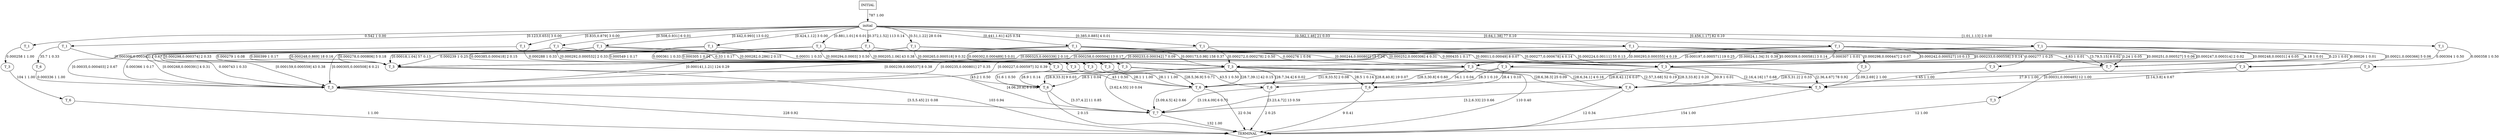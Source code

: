 digraph G {
  0 [label="T_1"];
  1 [label="T_1"];
  2 [label="T_1"];
  3 [label="T_1"];
  4 [label="T_1"];
  5 [label="T_1"];
  6 [label="T_1"];
  7 [label="T_1"];
  8 [label="T_1"];
  9 [label="T_1"];
  10 [label="T_1"];
  11 [label="T_1"];
  12 [label="T_1"];
  13 [label="T_1"];
  14 [label="T_1"];
  15 [label="T_3"];
  16 [label="T_3"];
  17 [label="T_3"];
  18 [label="T_3"];
  19 [label="T_3"];
  20 [label="T_3"];
  21 [label="T_3"];
  22 [label="T_3"];
  23 [label="T_3"];
  24 [label="T_3"];
  25 [label="T_3"];
  26 [label="T_3"];
  27 [label="T_3"];
  28 [label="T_3"];
  29 [label="T_3"];
  30 [label="T_3"];
  31 [label="T_3"];
  32 [label="T_5"];
  33 [label="T_6"];
  34 [label="T_6"];
  35 [label="T_6"];
  36 [label="T_6"];
  37 [label="T_6"];
  38 [label="T_6"];
  39 [label="T_6"];
  40 [label="T_7"];
  41 [label="T_7"];
  42 [label="initial"];
  43 [label="TERMINAL",shape=diamond];
  44 [label="INITIAL",shape=box];
0->20 [label="0.000258 1 1.00"];
1->19 [label="0.000288 1 0.33"];
1->26 [label="[0.00035,0.000403] 2 0.67"];
2->27 [label="0.000304 1 0.50"];
2->17 [label="0.000358 1 0.50"];
3->25 [label="[0.000306,0.000342] 2 0.67"];
3->33 [label="35.7 1 0.33"];
4->25 [label="0.000239 1 0.25"];
4->15 [label="0.000277 1 0.25"];
4->31 [label="[0.000272,0.000278] 2 0.50"];
5->31 [label="0.00031 1 0.33"];
5->28 [label="0.000361 1 0.33"];
5->26 [label="0.000743 1 0.33"];
6->26 [label="0.000366 1 0.17"];
6->31 [label="0.33 1 0.17"];
6->23 [label="[0.000292,0.000532] 2 0.33"];
6->25 [label="[0.000298,0.000374] 2 0.33"];
7->25 [label="0.000399 1 0.17"];
7->27 [label="0.000435 1 0.17"];
7->18 [label="0.000549 1 0.17"];
7->31 [label="[0.000294,0.0003] 3 0.50"];
8->25 [label="0.000279 1 0.08"];
8->31 [label="[0.000282,0.286] 2 0.15"];
8->24 [label="[0.000385,0.000418] 2 0.15"];
8->27 [label="[0.000252,0.000306] 4 0.31"];
8->26 [label="[0.000268,0.000391] 4 0.31"];
9->27 [label="[0.00011,0.00049] 8 0.07"];
9->25 [label="[0.000248,0.869] 18 0.16"];
9->26 [label="[0.000159,0.000559] 43 0.38"];
9->31 [label="[0.000205,1.06] 43 0.38"];
9->40 [label="4.83 1 0.01"];
10->25 [label="[0.000325,0.000339] 2 0.10"];
10->27 [label="[0.000233,0.000558] 3 0.14"];
10->30 [label="[0.000309,0.000581] 3 0.14"];
10->31 [label="[0.000293,0.000355] 4 0.19"];
10->26 [label="[0.000239,0.000537] 8 0.38"];
10->40 [label="3.24 1 0.05"];
11->30 [label="0.000276 1 0.04"];
11->28 [label="0.000305 1 0.04"];
11->16 [label="[0.000298,0.000447] 2 0.07"];
11->27 [label="[0.000277,0.000678] 4 0.14"];
11->25 [label="[0.000278,0.000806] 5 0.18"];
11->26 [label="[0.000305,0.000508] 6 0.21"];
11->31 [label="[0.000265,0.000518] 9 0.32"];
12->30 [label="[0.000247,0.000314] 2 0.02"];
12->27 [label="[0.000248,0.00031] 4 0.05"];
12->22 [label="[0.00021,0.000366] 5 0.06"];
12->25 [label="[0.000233,0.000342] 7 0.09"];
12->31 [label="[0.00024,1.34] 31 0.38"];
12->26 [label="[0.000227,0.000597] 32 0.39"];
12->40 [label="5.23 1 0.01"];
13->28 [label="[0.000302,0.000489] 5 0.01"];
13->30 [label="[0.000244,0.000802] 18 0.04"];
13->27 [label="[0.000224,0.00111] 55 0.13"];
13->25 [label="[0.00018,1.04] 57 0.13"];
13->26 [label="[0.000141,1.21] 124 0.29"];
13->31 [label="[0.000173,0.98] 158 0.37"];
13->40 [label="[3.79,5.15] 8 0.02"];
14->22 [label="0.00026 1 0.01"];
14->30 [label="0.000307 1 0.01"];
14->27 [label="[0.000251,0.000527] 5 0.06"];
14->29 [label="[0.000242,0.000527] 10 0.13"];
14->25 [label="[0.000258,0.000504] 13 0.17"];
14->31 [label="[0.000197,0.000571] 19 0.25"];
14->26 [label="[0.000235,0.000801] 27 0.35"];
14->40 [label="4.18 1 0.01"];
15->32 [label="5.45 1 1.00"];
16->32 [label="[2.09,2.69] 2 1.00"];
17->38 [label="27.9 1 1.00"];
18->39 [label="28.1 1 1.00"];
19->39 [label="28.1 1 1.00"];
20->34 [label="104 1 1.00"];
21->43 [label=" 12 1.00"];
22->32 [label="[2.14,3.8] 4 0.67"];
22->38 [label="[28.5,31.2] 2 0.33"];
23->36 [label="31.6 1 0.50"];
23->35 [label="43.5 1 0.50"];
24->39 [label="43 1 0.50"];
24->36 [label="43.2 1 0.50"];
25->41 [label="[4.06,20.8] 6 0.06"];
25->43 [label=" 103 0.94"];
26->41 [label="[3.5,5.45] 21 0.08"];
26->43 [label=" 228 0.92"];
27->32 [label="[2.36,4.67] 78 0.92"];
27->38 [label="30.9 1 0.01"];
27->39 [label="[28.8,42.1] 6 0.07"];
28->37 [label="28.5 1 0.14"];
28->36 [label="28.9 1 0.14"];
28->39 [label="[28.5,36.9] 5 0.71"];
29->35 [label="28.3 1 0.10"];
29->37 [label="28.4 1 0.10"];
29->38 [label="[28.3,33.8] 2 0.20"];
29->39 [label="[28.3,30.8] 6 0.60"];
30->32 [label="[2.16,4.16] 17 0.68"];
30->36 [label="28.5 1 0.04"];
30->37 [label="34.1 1 0.04"];
30->39 [label="[31.9,33.5] 2 0.08"];
30->38 [label="[28.6,34.1] 4 0.16"];
31->32 [label="[2.57,3.68] 52 0.19"];
31->35 [label="[28.7,34.4] 6 0.02"];
31->36 [label="[28.9,33.3] 9 0.03"];
31->37 [label="[28.8,40.8] 19 0.07"];
31->38 [label="[28.6,38.3] 25 0.09"];
31->39 [label="[28.7,39.1] 42 0.15"];
31->41 [label="[3.62,4.55] 10 0.04"];
31->43 [label=" 110 0.40"];
32->43 [label=" 154 1.00"];
33->26 [label="0.000336 1 1.00"];
34->43 [label=" 1 1.00"];
35->41 [label="[3.19,4.09] 6 0.75"];
35->43 [label=" 2 0.25"];
36->41 [label="[3.37,4.2] 11 0.85"];
36->43 [label=" 2 0.15"];
37->41 [label="[3.23,4.72] 13 0.59"];
37->43 [label=" 9 0.41"];
38->41 [label="[3.2,6.33] 23 0.66"];
38->43 [label=" 12 0.34"];
39->41 [label="[3.09,4.5] 42 0.66"];
39->43 [label=" 22 0.34"];
40->21 [label="[0.00031,0.000485] 12 1.00"];
41->43 [label=" 132 1.00"];
42->0 [label="0.542 1 0.00"];
42->2 [label="[1.01,1.13] 2 0.00"];
42->3 [label="[0.123,0.653] 3 0.00"];
42->5 [label="[0.424,1.12] 3 0.00"];
42->1 [label="[0.835,0.879] 3 0.00"];
42->4 [label="[0.385,0.885] 4 0.01"];
42->6 [label="[0.508,0.931] 6 0.01"];
42->7 [label="[0.881,1.01] 6 0.01"];
42->8 [label="[0.442,0.993] 13 0.02"];
42->10 [label="[0.582,1.46] 21 0.03"];
42->11 [label="[0.51,1.22] 28 0.04"];
42->14 [label="[0.64,1.38] 77 0.10"];
42->12 [label="[0.456,1.17] 82 0.10"];
42->9 [label="[0.372,1.52] 113 0.14"];
42->13 [label="[0.441,1.61] 425 0.54"];
44->42 [label=" 787 1.00"];
}
